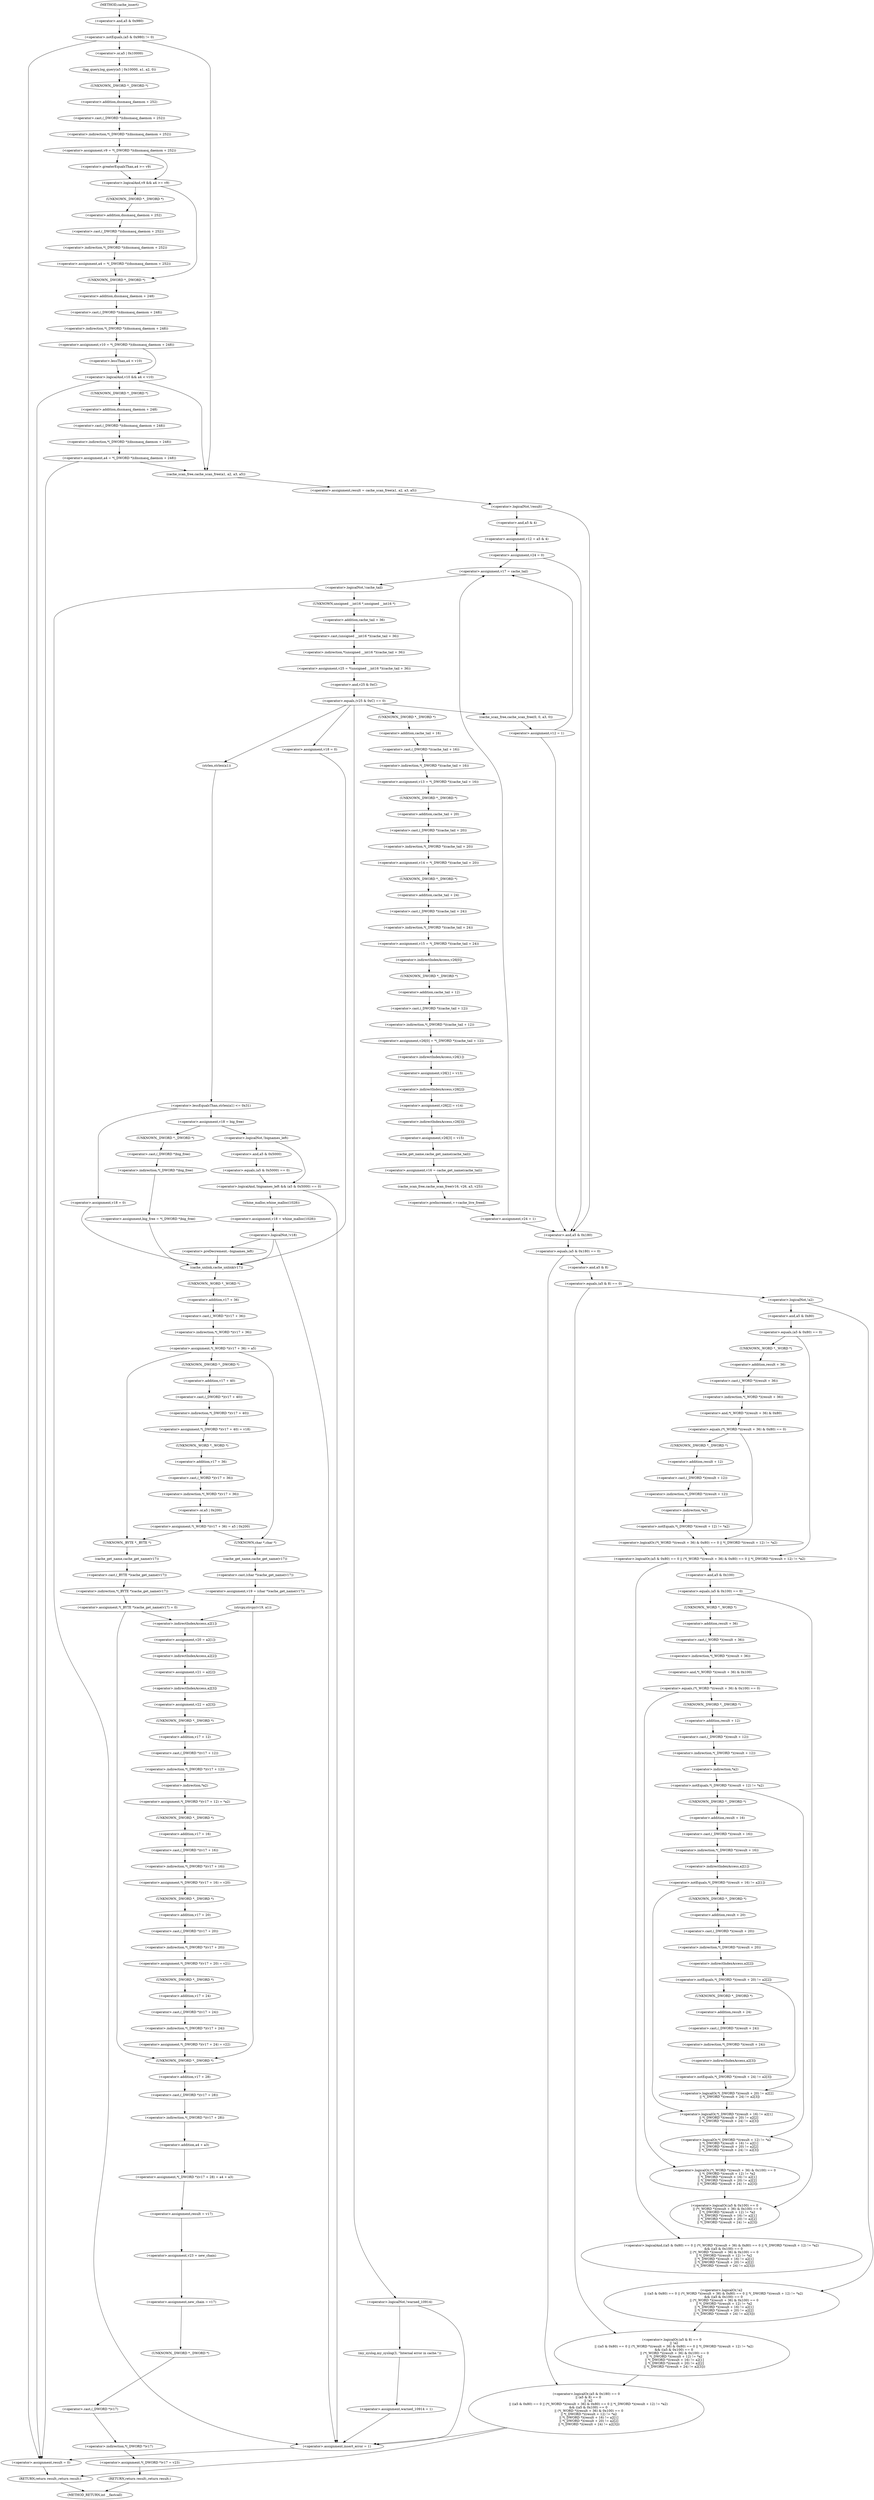 digraph cache_insert {  
"1000145" [label = "(<operator>.notEquals,(a5 & 0x980) != 0)" ]
"1000146" [label = "(<operator>.and,a5 & 0x980)" ]
"1000151" [label = "(log_query,log_query(a5 | 0x10000, a1, a2, 0))" ]
"1000152" [label = "(<operator>.or,a5 | 0x10000)" ]
"1000158" [label = "(<operator>.assignment,v9 = *(_DWORD *)(dnsmasq_daemon + 252))" ]
"1000160" [label = "(<operator>.indirection,*(_DWORD *)(dnsmasq_daemon + 252))" ]
"1000161" [label = "(<operator>.cast,(_DWORD *)(dnsmasq_daemon + 252))" ]
"1000162" [label = "(UNKNOWN,_DWORD *,_DWORD *)" ]
"1000163" [label = "(<operator>.addition,dnsmasq_daemon + 252)" ]
"1000167" [label = "(<operator>.logicalAnd,v9 && a4 >= v9)" ]
"1000169" [label = "(<operator>.greaterEqualsThan,a4 >= v9)" ]
"1000172" [label = "(<operator>.assignment,a4 = *(_DWORD *)(dnsmasq_daemon + 252))" ]
"1000174" [label = "(<operator>.indirection,*(_DWORD *)(dnsmasq_daemon + 252))" ]
"1000175" [label = "(<operator>.cast,(_DWORD *)(dnsmasq_daemon + 252))" ]
"1000176" [label = "(UNKNOWN,_DWORD *,_DWORD *)" ]
"1000177" [label = "(<operator>.addition,dnsmasq_daemon + 252)" ]
"1000180" [label = "(<operator>.assignment,v10 = *(_DWORD *)(dnsmasq_daemon + 248))" ]
"1000182" [label = "(<operator>.indirection,*(_DWORD *)(dnsmasq_daemon + 248))" ]
"1000183" [label = "(<operator>.cast,(_DWORD *)(dnsmasq_daemon + 248))" ]
"1000184" [label = "(UNKNOWN,_DWORD *,_DWORD *)" ]
"1000185" [label = "(<operator>.addition,dnsmasq_daemon + 248)" ]
"1000189" [label = "(<operator>.logicalAnd,v10 && a4 < v10)" ]
"1000191" [label = "(<operator>.lessThan,a4 < v10)" ]
"1000194" [label = "(<operator>.assignment,a4 = *(_DWORD *)(dnsmasq_daemon + 248))" ]
"1000196" [label = "(<operator>.indirection,*(_DWORD *)(dnsmasq_daemon + 248))" ]
"1000197" [label = "(<operator>.cast,(_DWORD *)(dnsmasq_daemon + 248))" ]
"1000198" [label = "(UNKNOWN,_DWORD *,_DWORD *)" ]
"1000199" [label = "(<operator>.addition,dnsmasq_daemon + 248)" ]
"1000205" [label = "(<operator>.assignment,result = cache_scan_free(a1, a2, a3, a5))" ]
"1000207" [label = "(cache_scan_free,cache_scan_free(a1, a2, a3, a5))" ]
"1000213" [label = "(<operator>.logicalNot,!result)" ]
"1000216" [label = "(<operator>.assignment,v12 = a5 & 4)" ]
"1000218" [label = "(<operator>.and,a5 & 4)" ]
"1000221" [label = "(<operator>.assignment,v24 = 0)" ]
"1000227" [label = "(<operator>.assignment,v17 = cache_tail)" ]
"1000231" [label = "(<operator>.logicalNot,!cache_tail)" ]
"1000234" [label = "(<operator>.assignment,v25 = *(unsigned __int16 *)(cache_tail + 36))" ]
"1000236" [label = "(<operator>.indirection,*(unsigned __int16 *)(cache_tail + 36))" ]
"1000237" [label = "(<operator>.cast,(unsigned __int16 *)(cache_tail + 36))" ]
"1000238" [label = "(UNKNOWN,unsigned __int16 *,unsigned __int16 *)" ]
"1000239" [label = "(<operator>.addition,cache_tail + 36)" ]
"1000243" [label = "(<operator>.equals,(v25 & 0xC) == 0)" ]
"1000244" [label = "(<operator>.and,v25 & 0xC)" ]
"1000253" [label = "(<operator>.lessEqualsThan,strlen(a1) <= 0x31)" ]
"1000254" [label = "(strlen,strlen(a1))" ]
"1000258" [label = "(<operator>.assignment,v18 = 0)" ]
"1000263" [label = "(<operator>.assignment,v18 = big_free)" ]
"1000269" [label = "(<operator>.assignment,big_free = *(_DWORD *)big_free)" ]
"1000271" [label = "(<operator>.indirection,*(_DWORD *)big_free)" ]
"1000272" [label = "(<operator>.cast,(_DWORD *)big_free)" ]
"1000273" [label = "(UNKNOWN,_DWORD *,_DWORD *)" ]
"1000278" [label = "(<operator>.logicalAnd,!bignames_left && (a5 & 0x5000) == 0)" ]
"1000279" [label = "(<operator>.logicalNot,!bignames_left)" ]
"1000281" [label = "(<operator>.equals,(a5 & 0x5000) == 0)" ]
"1000282" [label = "(<operator>.and,a5 & 0x5000)" ]
"1000287" [label = "(<operator>.assignment,v18 = whine_malloc(1028))" ]
"1000289" [label = "(whine_malloc,whine_malloc(1028))" ]
"1000292" [label = "(<operator>.logicalNot,!v18)" ]
"1000297" [label = "(<operator>.preDecrement,--bignames_left)" ]
"1000301" [label = "(<operator>.assignment,v18 = 0)" ]
"1000304" [label = "(cache_unlink,cache_unlink(v17))" ]
"1000306" [label = "(<operator>.assignment,*(_WORD *)(v17 + 36) = a5)" ]
"1000307" [label = "(<operator>.indirection,*(_WORD *)(v17 + 36))" ]
"1000308" [label = "(<operator>.cast,(_WORD *)(v17 + 36))" ]
"1000309" [label = "(UNKNOWN,_WORD *,_WORD *)" ]
"1000310" [label = "(<operator>.addition,v17 + 36)" ]
"1000317" [label = "(<operator>.assignment,*(_DWORD *)(v17 + 40) = v18)" ]
"1000318" [label = "(<operator>.indirection,*(_DWORD *)(v17 + 40))" ]
"1000319" [label = "(<operator>.cast,(_DWORD *)(v17 + 40))" ]
"1000320" [label = "(UNKNOWN,_DWORD *,_DWORD *)" ]
"1000321" [label = "(<operator>.addition,v17 + 40)" ]
"1000325" [label = "(<operator>.assignment,*(_WORD *)(v17 + 36) = a5 | 0x200)" ]
"1000326" [label = "(<operator>.indirection,*(_WORD *)(v17 + 36))" ]
"1000327" [label = "(<operator>.cast,(_WORD *)(v17 + 36))" ]
"1000328" [label = "(UNKNOWN,_WORD *,_WORD *)" ]
"1000329" [label = "(<operator>.addition,v17 + 36)" ]
"1000332" [label = "(<operator>.or,a5 | 0x200)" ]
"1000338" [label = "(<operator>.assignment,v19 = (char *)cache_get_name(v17))" ]
"1000340" [label = "(<operator>.cast,(char *)cache_get_name(v17))" ]
"1000341" [label = "(UNKNOWN,char *,char *)" ]
"1000342" [label = "(cache_get_name,cache_get_name(v17))" ]
"1000344" [label = "(strcpy,strcpy(v19, a1))" ]
"1000349" [label = "(<operator>.assignment,*(_BYTE *)cache_get_name(v17) = 0)" ]
"1000350" [label = "(<operator>.indirection,*(_BYTE *)cache_get_name(v17))" ]
"1000351" [label = "(<operator>.cast,(_BYTE *)cache_get_name(v17))" ]
"1000352" [label = "(UNKNOWN,_BYTE *,_BYTE *)" ]
"1000353" [label = "(cache_get_name,cache_get_name(v17))" ]
"1000359" [label = "(<operator>.assignment,v20 = a2[1])" ]
"1000361" [label = "(<operator>.indirectIndexAccess,a2[1])" ]
"1000364" [label = "(<operator>.assignment,v21 = a2[2])" ]
"1000366" [label = "(<operator>.indirectIndexAccess,a2[2])" ]
"1000369" [label = "(<operator>.assignment,v22 = a2[3])" ]
"1000371" [label = "(<operator>.indirectIndexAccess,a2[3])" ]
"1000374" [label = "(<operator>.assignment,*(_DWORD *)(v17 + 12) = *a2)" ]
"1000375" [label = "(<operator>.indirection,*(_DWORD *)(v17 + 12))" ]
"1000376" [label = "(<operator>.cast,(_DWORD *)(v17 + 12))" ]
"1000377" [label = "(UNKNOWN,_DWORD *,_DWORD *)" ]
"1000378" [label = "(<operator>.addition,v17 + 12)" ]
"1000381" [label = "(<operator>.indirection,*a2)" ]
"1000383" [label = "(<operator>.assignment,*(_DWORD *)(v17 + 16) = v20)" ]
"1000384" [label = "(<operator>.indirection,*(_DWORD *)(v17 + 16))" ]
"1000385" [label = "(<operator>.cast,(_DWORD *)(v17 + 16))" ]
"1000386" [label = "(UNKNOWN,_DWORD *,_DWORD *)" ]
"1000387" [label = "(<operator>.addition,v17 + 16)" ]
"1000391" [label = "(<operator>.assignment,*(_DWORD *)(v17 + 20) = v21)" ]
"1000392" [label = "(<operator>.indirection,*(_DWORD *)(v17 + 20))" ]
"1000393" [label = "(<operator>.cast,(_DWORD *)(v17 + 20))" ]
"1000394" [label = "(UNKNOWN,_DWORD *,_DWORD *)" ]
"1000395" [label = "(<operator>.addition,v17 + 20)" ]
"1000399" [label = "(<operator>.assignment,*(_DWORD *)(v17 + 24) = v22)" ]
"1000400" [label = "(<operator>.indirection,*(_DWORD *)(v17 + 24))" ]
"1000401" [label = "(<operator>.cast,(_DWORD *)(v17 + 24))" ]
"1000402" [label = "(UNKNOWN,_DWORD *,_DWORD *)" ]
"1000403" [label = "(<operator>.addition,v17 + 24)" ]
"1000407" [label = "(<operator>.assignment,*(_DWORD *)(v17 + 28) = a4 + a3)" ]
"1000408" [label = "(<operator>.indirection,*(_DWORD *)(v17 + 28))" ]
"1000409" [label = "(<operator>.cast,(_DWORD *)(v17 + 28))" ]
"1000410" [label = "(UNKNOWN,_DWORD *,_DWORD *)" ]
"1000411" [label = "(<operator>.addition,v17 + 28)" ]
"1000414" [label = "(<operator>.addition,a4 + a3)" ]
"1000417" [label = "(<operator>.assignment,result = v17)" ]
"1000420" [label = "(<operator>.assignment,v23 = new_chain)" ]
"1000423" [label = "(<operator>.assignment,new_chain = v17)" ]
"1000426" [label = "(<operator>.assignment,*(_DWORD *)v17 = v23)" ]
"1000427" [label = "(<operator>.indirection,*(_DWORD *)v17)" ]
"1000428" [label = "(<operator>.cast,(_DWORD *)v17)" ]
"1000429" [label = "(UNKNOWN,_DWORD *,_DWORD *)" ]
"1000432" [label = "(RETURN,return result;,return result;)" ]
"1000438" [label = "(<operator>.logicalNot,!warned_10914)" ]
"1000441" [label = "(my_syslog,my_syslog(3, \"Internal error in cache.\"))" ]
"1000444" [label = "(<operator>.assignment,warned_10914 = 1)" ]
"1000451" [label = "(<operator>.assignment,v13 = *(_DWORD *)(cache_tail + 16))" ]
"1000453" [label = "(<operator>.indirection,*(_DWORD *)(cache_tail + 16))" ]
"1000454" [label = "(<operator>.cast,(_DWORD *)(cache_tail + 16))" ]
"1000455" [label = "(UNKNOWN,_DWORD *,_DWORD *)" ]
"1000456" [label = "(<operator>.addition,cache_tail + 16)" ]
"1000459" [label = "(<operator>.assignment,v14 = *(_DWORD *)(cache_tail + 20))" ]
"1000461" [label = "(<operator>.indirection,*(_DWORD *)(cache_tail + 20))" ]
"1000462" [label = "(<operator>.cast,(_DWORD *)(cache_tail + 20))" ]
"1000463" [label = "(UNKNOWN,_DWORD *,_DWORD *)" ]
"1000464" [label = "(<operator>.addition,cache_tail + 20)" ]
"1000467" [label = "(<operator>.assignment,v15 = *(_DWORD *)(cache_tail + 24))" ]
"1000469" [label = "(<operator>.indirection,*(_DWORD *)(cache_tail + 24))" ]
"1000470" [label = "(<operator>.cast,(_DWORD *)(cache_tail + 24))" ]
"1000471" [label = "(UNKNOWN,_DWORD *,_DWORD *)" ]
"1000472" [label = "(<operator>.addition,cache_tail + 24)" ]
"1000475" [label = "(<operator>.assignment,v26[0] = *(_DWORD *)(cache_tail + 12))" ]
"1000476" [label = "(<operator>.indirectIndexAccess,v26[0])" ]
"1000479" [label = "(<operator>.indirection,*(_DWORD *)(cache_tail + 12))" ]
"1000480" [label = "(<operator>.cast,(_DWORD *)(cache_tail + 12))" ]
"1000481" [label = "(UNKNOWN,_DWORD *,_DWORD *)" ]
"1000482" [label = "(<operator>.addition,cache_tail + 12)" ]
"1000485" [label = "(<operator>.assignment,v26[1] = v13)" ]
"1000486" [label = "(<operator>.indirectIndexAccess,v26[1])" ]
"1000490" [label = "(<operator>.assignment,v26[2] = v14)" ]
"1000491" [label = "(<operator>.indirectIndexAccess,v26[2])" ]
"1000495" [label = "(<operator>.assignment,v26[3] = v15)" ]
"1000496" [label = "(<operator>.indirectIndexAccess,v26[3])" ]
"1000500" [label = "(<operator>.assignment,v16 = cache_get_name(cache_tail))" ]
"1000502" [label = "(cache_get_name,cache_get_name(cache_tail))" ]
"1000504" [label = "(cache_scan_free,cache_scan_free(v16, v26, a3, v25))" ]
"1000509" [label = "(<operator>.preIncrement,++cache_live_freed)" ]
"1000511" [label = "(<operator>.assignment,v24 = 1)" ]
"1000516" [label = "(cache_scan_free,cache_scan_free(0, 0, a3, 0))" ]
"1000521" [label = "(<operator>.assignment,v12 = 1)" ]
"1000525" [label = "(<operator>.logicalOr,(a5 & 0x180) == 0\n    || (a5 & 8) == 0\n    || !a2\n    || ((a5 & 0x80) == 0 || (*(_WORD *)(result + 36) & 0x80) == 0 || *(_DWORD *)(result + 12) != *a2)\n    && ((a5 & 0x100) == 0\n     || (*(_WORD *)(result + 36) & 0x100) == 0\n     || *(_DWORD *)(result + 12) != *a2\n     || *(_DWORD *)(result + 16) != a2[1]\n     || *(_DWORD *)(result + 20) != a2[2]\n     || *(_DWORD *)(result + 24) != a2[3]))" ]
"1000526" [label = "(<operator>.equals,(a5 & 0x180) == 0)" ]
"1000527" [label = "(<operator>.and,a5 & 0x180)" ]
"1000531" [label = "(<operator>.logicalOr,(a5 & 8) == 0\n    || !a2\n    || ((a5 & 0x80) == 0 || (*(_WORD *)(result + 36) & 0x80) == 0 || *(_DWORD *)(result + 12) != *a2)\n    && ((a5 & 0x100) == 0\n     || (*(_WORD *)(result + 36) & 0x100) == 0\n     || *(_DWORD *)(result + 12) != *a2\n     || *(_DWORD *)(result + 16) != a2[1]\n     || *(_DWORD *)(result + 20) != a2[2]\n     || *(_DWORD *)(result + 24) != a2[3]))" ]
"1000532" [label = "(<operator>.equals,(a5 & 8) == 0)" ]
"1000533" [label = "(<operator>.and,a5 & 8)" ]
"1000537" [label = "(<operator>.logicalOr,!a2\n    || ((a5 & 0x80) == 0 || (*(_WORD *)(result + 36) & 0x80) == 0 || *(_DWORD *)(result + 12) != *a2)\n    && ((a5 & 0x100) == 0\n     || (*(_WORD *)(result + 36) & 0x100) == 0\n     || *(_DWORD *)(result + 12) != *a2\n     || *(_DWORD *)(result + 16) != a2[1]\n     || *(_DWORD *)(result + 20) != a2[2]\n     || *(_DWORD *)(result + 24) != a2[3]))" ]
"1000538" [label = "(<operator>.logicalNot,!a2)" ]
"1000540" [label = "(<operator>.logicalAnd,((a5 & 0x80) == 0 || (*(_WORD *)(result + 36) & 0x80) == 0 || *(_DWORD *)(result + 12) != *a2)\n    && ((a5 & 0x100) == 0\n     || (*(_WORD *)(result + 36) & 0x100) == 0\n     || *(_DWORD *)(result + 12) != *a2\n     || *(_DWORD *)(result + 16) != a2[1]\n     || *(_DWORD *)(result + 20) != a2[2]\n     || *(_DWORD *)(result + 24) != a2[3]))" ]
"1000541" [label = "(<operator>.logicalOr,(a5 & 0x80) == 0 || (*(_WORD *)(result + 36) & 0x80) == 0 || *(_DWORD *)(result + 12) != *a2)" ]
"1000542" [label = "(<operator>.equals,(a5 & 0x80) == 0)" ]
"1000543" [label = "(<operator>.and,a5 & 0x80)" ]
"1000547" [label = "(<operator>.logicalOr,(*(_WORD *)(result + 36) & 0x80) == 0 || *(_DWORD *)(result + 12) != *a2)" ]
"1000548" [label = "(<operator>.equals,(*(_WORD *)(result + 36) & 0x80) == 0)" ]
"1000549" [label = "(<operator>.and,*(_WORD *)(result + 36) & 0x80)" ]
"1000550" [label = "(<operator>.indirection,*(_WORD *)(result + 36))" ]
"1000551" [label = "(<operator>.cast,(_WORD *)(result + 36))" ]
"1000552" [label = "(UNKNOWN,_WORD *,_WORD *)" ]
"1000553" [label = "(<operator>.addition,result + 36)" ]
"1000558" [label = "(<operator>.notEquals,*(_DWORD *)(result + 12) != *a2)" ]
"1000559" [label = "(<operator>.indirection,*(_DWORD *)(result + 12))" ]
"1000560" [label = "(<operator>.cast,(_DWORD *)(result + 12))" ]
"1000561" [label = "(UNKNOWN,_DWORD *,_DWORD *)" ]
"1000562" [label = "(<operator>.addition,result + 12)" ]
"1000565" [label = "(<operator>.indirection,*a2)" ]
"1000567" [label = "(<operator>.logicalOr,(a5 & 0x100) == 0\n     || (*(_WORD *)(result + 36) & 0x100) == 0\n     || *(_DWORD *)(result + 12) != *a2\n     || *(_DWORD *)(result + 16) != a2[1]\n     || *(_DWORD *)(result + 20) != a2[2]\n     || *(_DWORD *)(result + 24) != a2[3])" ]
"1000568" [label = "(<operator>.equals,(a5 & 0x100) == 0)" ]
"1000569" [label = "(<operator>.and,a5 & 0x100)" ]
"1000573" [label = "(<operator>.logicalOr,(*(_WORD *)(result + 36) & 0x100) == 0\n     || *(_DWORD *)(result + 12) != *a2\n     || *(_DWORD *)(result + 16) != a2[1]\n     || *(_DWORD *)(result + 20) != a2[2]\n     || *(_DWORD *)(result + 24) != a2[3])" ]
"1000574" [label = "(<operator>.equals,(*(_WORD *)(result + 36) & 0x100) == 0)" ]
"1000575" [label = "(<operator>.and,*(_WORD *)(result + 36) & 0x100)" ]
"1000576" [label = "(<operator>.indirection,*(_WORD *)(result + 36))" ]
"1000577" [label = "(<operator>.cast,(_WORD *)(result + 36))" ]
"1000578" [label = "(UNKNOWN,_WORD *,_WORD *)" ]
"1000579" [label = "(<operator>.addition,result + 36)" ]
"1000584" [label = "(<operator>.logicalOr,*(_DWORD *)(result + 12) != *a2\n     || *(_DWORD *)(result + 16) != a2[1]\n     || *(_DWORD *)(result + 20) != a2[2]\n     || *(_DWORD *)(result + 24) != a2[3])" ]
"1000585" [label = "(<operator>.notEquals,*(_DWORD *)(result + 12) != *a2)" ]
"1000586" [label = "(<operator>.indirection,*(_DWORD *)(result + 12))" ]
"1000587" [label = "(<operator>.cast,(_DWORD *)(result + 12))" ]
"1000588" [label = "(UNKNOWN,_DWORD *,_DWORD *)" ]
"1000589" [label = "(<operator>.addition,result + 12)" ]
"1000592" [label = "(<operator>.indirection,*a2)" ]
"1000594" [label = "(<operator>.logicalOr,*(_DWORD *)(result + 16) != a2[1]\n     || *(_DWORD *)(result + 20) != a2[2]\n     || *(_DWORD *)(result + 24) != a2[3])" ]
"1000595" [label = "(<operator>.notEquals,*(_DWORD *)(result + 16) != a2[1])" ]
"1000596" [label = "(<operator>.indirection,*(_DWORD *)(result + 16))" ]
"1000597" [label = "(<operator>.cast,(_DWORD *)(result + 16))" ]
"1000598" [label = "(UNKNOWN,_DWORD *,_DWORD *)" ]
"1000599" [label = "(<operator>.addition,result + 16)" ]
"1000602" [label = "(<operator>.indirectIndexAccess,a2[1])" ]
"1000605" [label = "(<operator>.logicalOr,*(_DWORD *)(result + 20) != a2[2]\n     || *(_DWORD *)(result + 24) != a2[3])" ]
"1000606" [label = "(<operator>.notEquals,*(_DWORD *)(result + 20) != a2[2])" ]
"1000607" [label = "(<operator>.indirection,*(_DWORD *)(result + 20))" ]
"1000608" [label = "(<operator>.cast,(_DWORD *)(result + 20))" ]
"1000609" [label = "(UNKNOWN,_DWORD *,_DWORD *)" ]
"1000610" [label = "(<operator>.addition,result + 20)" ]
"1000613" [label = "(<operator>.indirectIndexAccess,a2[2])" ]
"1000616" [label = "(<operator>.notEquals,*(_DWORD *)(result + 24) != a2[3])" ]
"1000617" [label = "(<operator>.indirection,*(_DWORD *)(result + 24))" ]
"1000618" [label = "(<operator>.cast,(_DWORD *)(result + 24))" ]
"1000619" [label = "(UNKNOWN,_DWORD *,_DWORD *)" ]
"1000620" [label = "(<operator>.addition,result + 24)" ]
"1000623" [label = "(<operator>.indirectIndexAccess,a2[3])" ]
"1000628" [label = "(<operator>.assignment,insert_error = 1)" ]
"1000632" [label = "(<operator>.assignment,result = 0)" ]
"1000635" [label = "(RETURN,return result;,return result;)" ]
"1000119" [label = "(METHOD,cache_insert)" ]
"1000637" [label = "(METHOD_RETURN,int __fastcall)" ]
  "1000145" -> "1000152" 
  "1000145" -> "1000632" 
  "1000145" -> "1000207" 
  "1000146" -> "1000145" 
  "1000151" -> "1000162" 
  "1000152" -> "1000151" 
  "1000158" -> "1000167" 
  "1000158" -> "1000169" 
  "1000160" -> "1000158" 
  "1000161" -> "1000160" 
  "1000162" -> "1000163" 
  "1000163" -> "1000161" 
  "1000167" -> "1000176" 
  "1000167" -> "1000184" 
  "1000169" -> "1000167" 
  "1000172" -> "1000184" 
  "1000174" -> "1000172" 
  "1000175" -> "1000174" 
  "1000176" -> "1000177" 
  "1000177" -> "1000175" 
  "1000180" -> "1000189" 
  "1000180" -> "1000191" 
  "1000182" -> "1000180" 
  "1000183" -> "1000182" 
  "1000184" -> "1000185" 
  "1000185" -> "1000183" 
  "1000189" -> "1000198" 
  "1000189" -> "1000632" 
  "1000189" -> "1000207" 
  "1000191" -> "1000189" 
  "1000194" -> "1000632" 
  "1000194" -> "1000207" 
  "1000196" -> "1000194" 
  "1000197" -> "1000196" 
  "1000198" -> "1000199" 
  "1000199" -> "1000197" 
  "1000205" -> "1000213" 
  "1000207" -> "1000205" 
  "1000213" -> "1000218" 
  "1000213" -> "1000527" 
  "1000216" -> "1000221" 
  "1000218" -> "1000216" 
  "1000221" -> "1000227" 
  "1000221" -> "1000527" 
  "1000227" -> "1000231" 
  "1000231" -> "1000628" 
  "1000231" -> "1000238" 
  "1000234" -> "1000244" 
  "1000236" -> "1000234" 
  "1000237" -> "1000236" 
  "1000238" -> "1000239" 
  "1000239" -> "1000237" 
  "1000243" -> "1000254" 
  "1000243" -> "1000301" 
  "1000243" -> "1000438" 
  "1000243" -> "1000455" 
  "1000243" -> "1000516" 
  "1000244" -> "1000243" 
  "1000253" -> "1000258" 
  "1000253" -> "1000263" 
  "1000254" -> "1000253" 
  "1000258" -> "1000304" 
  "1000263" -> "1000273" 
  "1000263" -> "1000279" 
  "1000269" -> "1000304" 
  "1000271" -> "1000269" 
  "1000272" -> "1000271" 
  "1000273" -> "1000272" 
  "1000278" -> "1000628" 
  "1000278" -> "1000289" 
  "1000279" -> "1000278" 
  "1000279" -> "1000282" 
  "1000281" -> "1000278" 
  "1000282" -> "1000281" 
  "1000287" -> "1000292" 
  "1000289" -> "1000287" 
  "1000292" -> "1000628" 
  "1000292" -> "1000297" 
  "1000292" -> "1000304" 
  "1000297" -> "1000304" 
  "1000301" -> "1000304" 
  "1000304" -> "1000309" 
  "1000306" -> "1000320" 
  "1000306" -> "1000352" 
  "1000306" -> "1000341" 
  "1000307" -> "1000306" 
  "1000308" -> "1000307" 
  "1000309" -> "1000310" 
  "1000310" -> "1000308" 
  "1000317" -> "1000328" 
  "1000318" -> "1000317" 
  "1000319" -> "1000318" 
  "1000320" -> "1000321" 
  "1000321" -> "1000319" 
  "1000325" -> "1000352" 
  "1000325" -> "1000341" 
  "1000326" -> "1000332" 
  "1000327" -> "1000326" 
  "1000328" -> "1000329" 
  "1000329" -> "1000327" 
  "1000332" -> "1000325" 
  "1000338" -> "1000344" 
  "1000340" -> "1000338" 
  "1000341" -> "1000342" 
  "1000342" -> "1000340" 
  "1000344" -> "1000410" 
  "1000344" -> "1000361" 
  "1000349" -> "1000410" 
  "1000349" -> "1000361" 
  "1000350" -> "1000349" 
  "1000351" -> "1000350" 
  "1000352" -> "1000353" 
  "1000353" -> "1000351" 
  "1000359" -> "1000366" 
  "1000361" -> "1000359" 
  "1000364" -> "1000371" 
  "1000366" -> "1000364" 
  "1000369" -> "1000377" 
  "1000371" -> "1000369" 
  "1000374" -> "1000386" 
  "1000375" -> "1000381" 
  "1000376" -> "1000375" 
  "1000377" -> "1000378" 
  "1000378" -> "1000376" 
  "1000381" -> "1000374" 
  "1000383" -> "1000394" 
  "1000384" -> "1000383" 
  "1000385" -> "1000384" 
  "1000386" -> "1000387" 
  "1000387" -> "1000385" 
  "1000391" -> "1000402" 
  "1000392" -> "1000391" 
  "1000393" -> "1000392" 
  "1000394" -> "1000395" 
  "1000395" -> "1000393" 
  "1000399" -> "1000410" 
  "1000400" -> "1000399" 
  "1000401" -> "1000400" 
  "1000402" -> "1000403" 
  "1000403" -> "1000401" 
  "1000407" -> "1000417" 
  "1000408" -> "1000414" 
  "1000409" -> "1000408" 
  "1000410" -> "1000411" 
  "1000411" -> "1000409" 
  "1000414" -> "1000407" 
  "1000417" -> "1000420" 
  "1000420" -> "1000423" 
  "1000423" -> "1000429" 
  "1000426" -> "1000432" 
  "1000427" -> "1000426" 
  "1000428" -> "1000427" 
  "1000429" -> "1000428" 
  "1000432" -> "1000637" 
  "1000438" -> "1000441" 
  "1000438" -> "1000628" 
  "1000441" -> "1000444" 
  "1000444" -> "1000628" 
  "1000451" -> "1000463" 
  "1000453" -> "1000451" 
  "1000454" -> "1000453" 
  "1000455" -> "1000456" 
  "1000456" -> "1000454" 
  "1000459" -> "1000471" 
  "1000461" -> "1000459" 
  "1000462" -> "1000461" 
  "1000463" -> "1000464" 
  "1000464" -> "1000462" 
  "1000467" -> "1000476" 
  "1000469" -> "1000467" 
  "1000470" -> "1000469" 
  "1000471" -> "1000472" 
  "1000472" -> "1000470" 
  "1000475" -> "1000486" 
  "1000476" -> "1000481" 
  "1000479" -> "1000475" 
  "1000480" -> "1000479" 
  "1000481" -> "1000482" 
  "1000482" -> "1000480" 
  "1000485" -> "1000491" 
  "1000486" -> "1000485" 
  "1000490" -> "1000496" 
  "1000491" -> "1000490" 
  "1000495" -> "1000502" 
  "1000496" -> "1000495" 
  "1000500" -> "1000504" 
  "1000502" -> "1000500" 
  "1000504" -> "1000509" 
  "1000509" -> "1000511" 
  "1000511" -> "1000227" 
  "1000511" -> "1000527" 
  "1000516" -> "1000521" 
  "1000521" -> "1000227" 
  "1000521" -> "1000527" 
  "1000525" -> "1000628" 
  "1000525" -> "1000635" 
  "1000526" -> "1000525" 
  "1000526" -> "1000533" 
  "1000527" -> "1000526" 
  "1000531" -> "1000525" 
  "1000532" -> "1000531" 
  "1000532" -> "1000538" 
  "1000533" -> "1000532" 
  "1000537" -> "1000531" 
  "1000538" -> "1000537" 
  "1000538" -> "1000543" 
  "1000540" -> "1000537" 
  "1000541" -> "1000540" 
  "1000541" -> "1000569" 
  "1000542" -> "1000552" 
  "1000542" -> "1000541" 
  "1000543" -> "1000542" 
  "1000547" -> "1000541" 
  "1000548" -> "1000561" 
  "1000548" -> "1000547" 
  "1000549" -> "1000548" 
  "1000550" -> "1000549" 
  "1000551" -> "1000550" 
  "1000552" -> "1000553" 
  "1000553" -> "1000551" 
  "1000558" -> "1000547" 
  "1000559" -> "1000565" 
  "1000560" -> "1000559" 
  "1000561" -> "1000562" 
  "1000562" -> "1000560" 
  "1000565" -> "1000558" 
  "1000567" -> "1000540" 
  "1000568" -> "1000578" 
  "1000568" -> "1000567" 
  "1000569" -> "1000568" 
  "1000573" -> "1000567" 
  "1000574" -> "1000588" 
  "1000574" -> "1000573" 
  "1000575" -> "1000574" 
  "1000576" -> "1000575" 
  "1000577" -> "1000576" 
  "1000578" -> "1000579" 
  "1000579" -> "1000577" 
  "1000584" -> "1000573" 
  "1000585" -> "1000598" 
  "1000585" -> "1000584" 
  "1000586" -> "1000592" 
  "1000587" -> "1000586" 
  "1000588" -> "1000589" 
  "1000589" -> "1000587" 
  "1000592" -> "1000585" 
  "1000594" -> "1000584" 
  "1000595" -> "1000609" 
  "1000595" -> "1000594" 
  "1000596" -> "1000602" 
  "1000597" -> "1000596" 
  "1000598" -> "1000599" 
  "1000599" -> "1000597" 
  "1000602" -> "1000595" 
  "1000605" -> "1000594" 
  "1000606" -> "1000619" 
  "1000606" -> "1000605" 
  "1000607" -> "1000613" 
  "1000608" -> "1000607" 
  "1000609" -> "1000610" 
  "1000610" -> "1000608" 
  "1000613" -> "1000606" 
  "1000616" -> "1000605" 
  "1000617" -> "1000623" 
  "1000618" -> "1000617" 
  "1000619" -> "1000620" 
  "1000620" -> "1000618" 
  "1000623" -> "1000616" 
  "1000628" -> "1000632" 
  "1000632" -> "1000635" 
  "1000635" -> "1000637" 
  "1000119" -> "1000146" 
}
